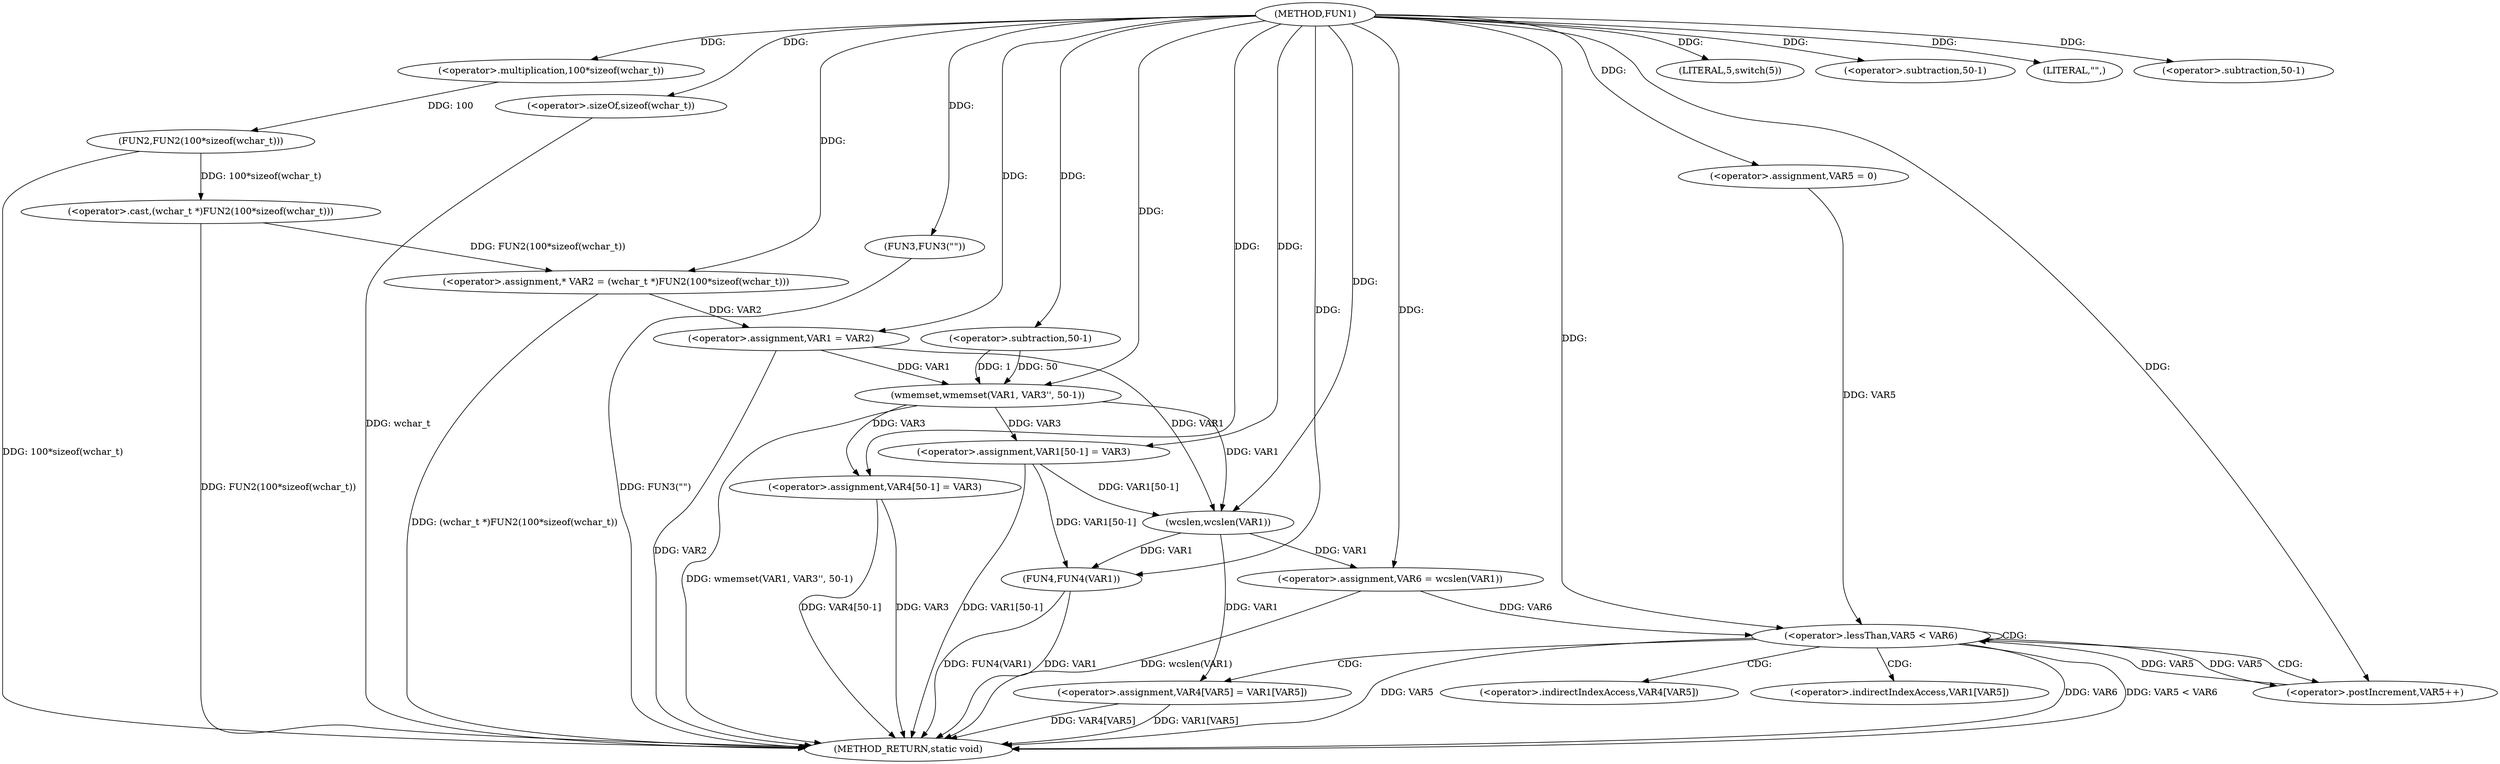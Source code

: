 digraph FUN1 {  
"1000100" [label = "(METHOD,FUN1)" ]
"1000172" [label = "(METHOD_RETURN,static void)" ]
"1000104" [label = "(<operator>.assignment,* VAR2 = (wchar_t *)FUN2(100*sizeof(wchar_t)))" ]
"1000106" [label = "(<operator>.cast,(wchar_t *)FUN2(100*sizeof(wchar_t)))" ]
"1000108" [label = "(FUN2,FUN2(100*sizeof(wchar_t)))" ]
"1000109" [label = "(<operator>.multiplication,100*sizeof(wchar_t))" ]
"1000111" [label = "(<operator>.sizeOf,sizeof(wchar_t))" ]
"1000113" [label = "(<operator>.assignment,VAR1 = VAR2)" ]
"1000117" [label = "(LITERAL,5,switch(5))" ]
"1000120" [label = "(FUN3,FUN3(\"\"))" ]
"1000124" [label = "(wmemset,wmemset(VAR1, VAR3'', 50-1))" ]
"1000127" [label = "(<operator>.subtraction,50-1)" ]
"1000130" [label = "(<operator>.assignment,VAR1[50-1] = VAR3)" ]
"1000133" [label = "(<operator>.subtraction,50-1)" ]
"1000139" [label = "(LITERAL,\"\",)" ]
"1000142" [label = "(<operator>.assignment,VAR6 = wcslen(VAR1))" ]
"1000144" [label = "(wcslen,wcslen(VAR1))" ]
"1000147" [label = "(<operator>.assignment,VAR5 = 0)" ]
"1000150" [label = "(<operator>.lessThan,VAR5 < VAR6)" ]
"1000153" [label = "(<operator>.postIncrement,VAR5++)" ]
"1000156" [label = "(<operator>.assignment,VAR4[VAR5] = VAR1[VAR5])" ]
"1000163" [label = "(<operator>.assignment,VAR4[50-1] = VAR3)" ]
"1000166" [label = "(<operator>.subtraction,50-1)" ]
"1000170" [label = "(FUN4,FUN4(VAR1))" ]
"1000157" [label = "(<operator>.indirectIndexAccess,VAR4[VAR5])" ]
"1000160" [label = "(<operator>.indirectIndexAccess,VAR1[VAR5])" ]
  "1000106" -> "1000172"  [ label = "DDG: FUN2(100*sizeof(wchar_t))"] 
  "1000150" -> "1000172"  [ label = "DDG: VAR5"] 
  "1000163" -> "1000172"  [ label = "DDG: VAR3"] 
  "1000156" -> "1000172"  [ label = "DDG: VAR4[VAR5]"] 
  "1000156" -> "1000172"  [ label = "DDG: VAR1[VAR5]"] 
  "1000142" -> "1000172"  [ label = "DDG: wcslen(VAR1)"] 
  "1000113" -> "1000172"  [ label = "DDG: VAR2"] 
  "1000111" -> "1000172"  [ label = "DDG: wchar_t"] 
  "1000170" -> "1000172"  [ label = "DDG: VAR1"] 
  "1000163" -> "1000172"  [ label = "DDG: VAR4[50-1]"] 
  "1000150" -> "1000172"  [ label = "DDG: VAR6"] 
  "1000120" -> "1000172"  [ label = "DDG: FUN3(\"\")"] 
  "1000170" -> "1000172"  [ label = "DDG: FUN4(VAR1)"] 
  "1000150" -> "1000172"  [ label = "DDG: VAR5 < VAR6"] 
  "1000104" -> "1000172"  [ label = "DDG: (wchar_t *)FUN2(100*sizeof(wchar_t))"] 
  "1000108" -> "1000172"  [ label = "DDG: 100*sizeof(wchar_t)"] 
  "1000130" -> "1000172"  [ label = "DDG: VAR1[50-1]"] 
  "1000124" -> "1000172"  [ label = "DDG: wmemset(VAR1, VAR3'', 50-1)"] 
  "1000106" -> "1000104"  [ label = "DDG: FUN2(100*sizeof(wchar_t))"] 
  "1000100" -> "1000104"  [ label = "DDG: "] 
  "1000108" -> "1000106"  [ label = "DDG: 100*sizeof(wchar_t)"] 
  "1000109" -> "1000108"  [ label = "DDG: 100"] 
  "1000100" -> "1000109"  [ label = "DDG: "] 
  "1000100" -> "1000111"  [ label = "DDG: "] 
  "1000104" -> "1000113"  [ label = "DDG: VAR2"] 
  "1000100" -> "1000113"  [ label = "DDG: "] 
  "1000100" -> "1000117"  [ label = "DDG: "] 
  "1000100" -> "1000120"  [ label = "DDG: "] 
  "1000113" -> "1000124"  [ label = "DDG: VAR1"] 
  "1000100" -> "1000124"  [ label = "DDG: "] 
  "1000127" -> "1000124"  [ label = "DDG: 50"] 
  "1000127" -> "1000124"  [ label = "DDG: 1"] 
  "1000100" -> "1000127"  [ label = "DDG: "] 
  "1000124" -> "1000130"  [ label = "DDG: VAR3"] 
  "1000100" -> "1000130"  [ label = "DDG: "] 
  "1000100" -> "1000133"  [ label = "DDG: "] 
  "1000100" -> "1000139"  [ label = "DDG: "] 
  "1000144" -> "1000142"  [ label = "DDG: VAR1"] 
  "1000100" -> "1000142"  [ label = "DDG: "] 
  "1000124" -> "1000144"  [ label = "DDG: VAR1"] 
  "1000113" -> "1000144"  [ label = "DDG: VAR1"] 
  "1000130" -> "1000144"  [ label = "DDG: VAR1[50-1]"] 
  "1000100" -> "1000144"  [ label = "DDG: "] 
  "1000100" -> "1000147"  [ label = "DDG: "] 
  "1000147" -> "1000150"  [ label = "DDG: VAR5"] 
  "1000153" -> "1000150"  [ label = "DDG: VAR5"] 
  "1000100" -> "1000150"  [ label = "DDG: "] 
  "1000142" -> "1000150"  [ label = "DDG: VAR6"] 
  "1000150" -> "1000153"  [ label = "DDG: VAR5"] 
  "1000100" -> "1000153"  [ label = "DDG: "] 
  "1000144" -> "1000156"  [ label = "DDG: VAR1"] 
  "1000100" -> "1000163"  [ label = "DDG: "] 
  "1000124" -> "1000163"  [ label = "DDG: VAR3"] 
  "1000100" -> "1000166"  [ label = "DDG: "] 
  "1000144" -> "1000170"  [ label = "DDG: VAR1"] 
  "1000130" -> "1000170"  [ label = "DDG: VAR1[50-1]"] 
  "1000100" -> "1000170"  [ label = "DDG: "] 
  "1000150" -> "1000153"  [ label = "CDG: "] 
  "1000150" -> "1000156"  [ label = "CDG: "] 
  "1000150" -> "1000160"  [ label = "CDG: "] 
  "1000150" -> "1000150"  [ label = "CDG: "] 
  "1000150" -> "1000157"  [ label = "CDG: "] 
}
